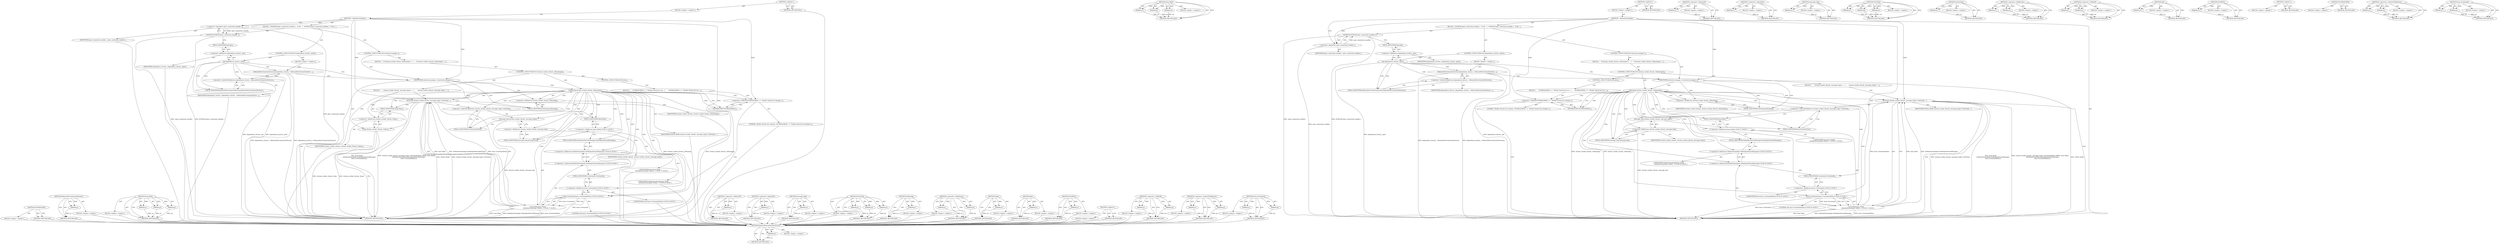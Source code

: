 digraph "base.Unretained" {
vulnerable_94 [label=<(METHOD,ReleasePeerConnectionFactory)>];
vulnerable_95 [label=<(PARAM,p1)>];
vulnerable_96 [label=<(BLOCK,&lt;empty&gt;,&lt;empty&gt;)>];
vulnerable_97 [label=<(METHOD_RETURN,ANY)>];
vulnerable_117 [label=<(METHOD,base.Bind)>];
vulnerable_118 [label=<(PARAM,p1)>];
vulnerable_119 [label=<(PARAM,p2)>];
vulnerable_120 [label=<(PARAM,p3)>];
vulnerable_121 [label=<(BLOCK,&lt;empty&gt;,&lt;empty&gt;)>];
vulnerable_122 [label=<(METHOD_RETURN,ANY)>];
vulnerable_6 [label=<(METHOD,&lt;global&gt;)<SUB>1</SUB>>];
vulnerable_7 [label=<(BLOCK,&lt;empty&gt;,&lt;empty&gt;)<SUB>1</SUB>>];
vulnerable_8 [label=<(METHOD,~MediaStreamImpl)<SUB>1</SUB>>];
vulnerable_9 [label=<(BLOCK,{
  DCHECK(!peer_connection_handler_);
  if (de...,{
  DCHECK(!peer_connection_handler_);
  if (de...)<SUB>1</SUB>>];
vulnerable_10 [label=<(DCHECK,DCHECK(!peer_connection_handler_))<SUB>2</SUB>>];
vulnerable_11 [label=<(&lt;operator&gt;.logicalNot,!peer_connection_handler_)<SUB>2</SUB>>];
vulnerable_12 [label=<(IDENTIFIER,peer_connection_handler_,!peer_connection_handler_)<SUB>2</SUB>>];
vulnerable_13 [label=<(CONTROL_STRUCTURE,IF,if (dependency_factory_.get()))<SUB>3</SUB>>];
vulnerable_14 [label=<(get,dependency_factory_.get())<SUB>3</SUB>>];
vulnerable_15 [label=<(&lt;operator&gt;.fieldAccess,dependency_factory_.get)<SUB>3</SUB>>];
vulnerable_16 [label=<(IDENTIFIER,dependency_factory_,dependency_factory_.get())<SUB>3</SUB>>];
vulnerable_17 [label=<(FIELD_IDENTIFIER,get,get)<SUB>3</SUB>>];
vulnerable_18 [label=<(BLOCK,&lt;empty&gt;,&lt;empty&gt;)<SUB>4</SUB>>];
vulnerable_19 [label=<(ReleasePeerConnectionFactory,dependency_factory_-&gt;ReleasePeerConnectionFacto...)<SUB>4</SUB>>];
vulnerable_20 [label=<(&lt;operator&gt;.indirectFieldAccess,dependency_factory_-&gt;ReleasePeerConnectionFactory)<SUB>4</SUB>>];
vulnerable_21 [label=<(IDENTIFIER,dependency_factory_,dependency_factory_-&gt;ReleasePeerConnectionFacto...)<SUB>4</SUB>>];
vulnerable_22 [label=<(FIELD_IDENTIFIER,ReleasePeerConnectionFactory,ReleasePeerConnectionFactory)<SUB>4</SUB>>];
vulnerable_23 [label=<(CONTROL_STRUCTURE,IF,if (network_manager_))<SUB>5</SUB>>];
vulnerable_24 [label=<(IDENTIFIER,network_manager_,if (network_manager_))<SUB>5</SUB>>];
vulnerable_25 [label=<(BLOCK,{
    if (chrome_worker_thread_.IsRunning()) {
...,{
    if (chrome_worker_thread_.IsRunning()) {
...)<SUB>5</SUB>>];
vulnerable_26 [label=<(CONTROL_STRUCTURE,IF,if (chrome_worker_thread_.IsRunning()))<SUB>6</SUB>>];
vulnerable_27 [label=<(IsRunning,chrome_worker_thread_.IsRunning())<SUB>6</SUB>>];
vulnerable_28 [label=<(&lt;operator&gt;.fieldAccess,chrome_worker_thread_.IsRunning)<SUB>6</SUB>>];
vulnerable_29 [label=<(IDENTIFIER,chrome_worker_thread_,chrome_worker_thread_.IsRunning())<SUB>6</SUB>>];
vulnerable_30 [label=<(FIELD_IDENTIFIER,IsRunning,IsRunning)<SUB>6</SUB>>];
vulnerable_31 [label=<(BLOCK,{
       chrome_worker_thread_.message_loop()-&gt;...,{
       chrome_worker_thread_.message_loop()-&gt;...)<SUB>6</SUB>>];
vulnerable_32 [label=<(PostTask,chrome_worker_thread_.message_loop()-&gt;PostTask(...)<SUB>7</SUB>>];
vulnerable_33 [label=<(&lt;operator&gt;.indirectFieldAccess,chrome_worker_thread_.message_loop()-&gt;PostTask)<SUB>7</SUB>>];
vulnerable_34 [label=<(message_loop,chrome_worker_thread_.message_loop())<SUB>7</SUB>>];
vulnerable_35 [label=<(&lt;operator&gt;.fieldAccess,chrome_worker_thread_.message_loop)<SUB>7</SUB>>];
vulnerable_36 [label=<(IDENTIFIER,chrome_worker_thread_,chrome_worker_thread_.message_loop())<SUB>7</SUB>>];
vulnerable_37 [label=<(FIELD_IDENTIFIER,message_loop,message_loop)<SUB>7</SUB>>];
vulnerable_38 [label=<(FIELD_IDENTIFIER,PostTask,PostTask)<SUB>7</SUB>>];
vulnerable_39 [label=<(IDENTIFIER,FROM_HERE,chrome_worker_thread_.message_loop()-&gt;PostTask(...)<SUB>7</SUB>>];
vulnerable_40 [label="<(base.Bind,base::Bind(
           &amp;MediaStreamImpl::Delete...)<SUB>7</SUB>>"];
vulnerable_41 [label="<(&lt;operator&gt;.fieldAccess,base::Bind)<SUB>7</SUB>>"];
vulnerable_42 [label="<(IDENTIFIER,base,base::Bind(
           &amp;MediaStreamImpl::Delete...)<SUB>7</SUB>>"];
vulnerable_43 [label=<(FIELD_IDENTIFIER,Bind,Bind)<SUB>7</SUB>>];
vulnerable_44 [label="<(&lt;operator&gt;.addressOf,&amp;MediaStreamImpl::DeleteIpcNetworkManager)<SUB>8</SUB>>"];
vulnerable_45 [label="<(&lt;operator&gt;.fieldAccess,MediaStreamImpl::DeleteIpcNetworkManager)<SUB>8</SUB>>"];
vulnerable_46 [label="<(IDENTIFIER,MediaStreamImpl,base::Bind(
           &amp;MediaStreamImpl::Delete...)<SUB>8</SUB>>"];
vulnerable_47 [label=<(FIELD_IDENTIFIER,DeleteIpcNetworkManager,DeleteIpcNetworkManager)<SUB>8</SUB>>];
vulnerable_48 [label="<(base.Unretained,base::Unretained(this))<SUB>9</SUB>>"];
vulnerable_49 [label="<(&lt;operator&gt;.fieldAccess,base::Unretained)<SUB>9</SUB>>"];
vulnerable_50 [label="<(IDENTIFIER,base,base::Unretained(this))<SUB>9</SUB>>"];
vulnerable_51 [label=<(FIELD_IDENTIFIER,Unretained,Unretained)<SUB>9</SUB>>];
vulnerable_52 [label="<(LITERAL,this,base::Unretained(this))<SUB>9</SUB>>"];
vulnerable_53 [label=<(CONTROL_STRUCTURE,ELSE,else)<SUB>10</SUB>>];
vulnerable_54 [label=<(BLOCK,{
       NOTREACHED() &lt;&lt; &quot;Worker thread not run...,{
       NOTREACHED() &lt;&lt; &quot;Worker thread not run...)<SUB>10</SUB>>];
vulnerable_55 [label=<(&lt;operator&gt;.shiftLeft,NOTREACHED() &lt;&lt; &quot;Worker thread not running.&quot;)<SUB>11</SUB>>];
vulnerable_56 [label=<(NOTREACHED,NOTREACHED())<SUB>11</SUB>>];
vulnerable_57 [label=<(LITERAL,&quot;Worker thread not running.&quot;,NOTREACHED() &lt;&lt; &quot;Worker thread not running.&quot;)<SUB>11</SUB>>];
vulnerable_58 [label=<(METHOD_RETURN,ANY)<SUB>1</SUB>>];
vulnerable_60 [label=<(METHOD_RETURN,ANY)<SUB>1</SUB>>];
vulnerable_123 [label=<(METHOD,&lt;operator&gt;.addressOf)>];
vulnerable_124 [label=<(PARAM,p1)>];
vulnerable_125 [label=<(BLOCK,&lt;empty&gt;,&lt;empty&gt;)>];
vulnerable_126 [label=<(METHOD_RETURN,ANY)>];
vulnerable_81 [label=<(METHOD,&lt;operator&gt;.logicalNot)>];
vulnerable_82 [label=<(PARAM,p1)>];
vulnerable_83 [label=<(BLOCK,&lt;empty&gt;,&lt;empty&gt;)>];
vulnerable_84 [label=<(METHOD_RETURN,ANY)>];
vulnerable_113 [label=<(METHOD,message_loop)>];
vulnerable_114 [label=<(PARAM,p1)>];
vulnerable_115 [label=<(BLOCK,&lt;empty&gt;,&lt;empty&gt;)>];
vulnerable_116 [label=<(METHOD_RETURN,ANY)>];
vulnerable_107 [label=<(METHOD,PostTask)>];
vulnerable_108 [label=<(PARAM,p1)>];
vulnerable_109 [label=<(PARAM,p2)>];
vulnerable_110 [label=<(PARAM,p3)>];
vulnerable_111 [label=<(BLOCK,&lt;empty&gt;,&lt;empty&gt;)>];
vulnerable_112 [label=<(METHOD_RETURN,ANY)>];
vulnerable_103 [label=<(METHOD,IsRunning)>];
vulnerable_104 [label=<(PARAM,p1)>];
vulnerable_105 [label=<(BLOCK,&lt;empty&gt;,&lt;empty&gt;)>];
vulnerable_106 [label=<(METHOD_RETURN,ANY)>];
vulnerable_89 [label=<(METHOD,&lt;operator&gt;.fieldAccess)>];
vulnerable_90 [label=<(PARAM,p1)>];
vulnerable_91 [label=<(PARAM,p2)>];
vulnerable_92 [label=<(BLOCK,&lt;empty&gt;,&lt;empty&gt;)>];
vulnerable_93 [label=<(METHOD_RETURN,ANY)>];
vulnerable_132 [label=<(METHOD,&lt;operator&gt;.shiftLeft)>];
vulnerable_133 [label=<(PARAM,p1)>];
vulnerable_134 [label=<(PARAM,p2)>];
vulnerable_135 [label=<(BLOCK,&lt;empty&gt;,&lt;empty&gt;)>];
vulnerable_136 [label=<(METHOD_RETURN,ANY)>];
vulnerable_85 [label=<(METHOD,get)>];
vulnerable_86 [label=<(PARAM,p1)>];
vulnerable_87 [label=<(BLOCK,&lt;empty&gt;,&lt;empty&gt;)>];
vulnerable_88 [label=<(METHOD_RETURN,ANY)>];
vulnerable_77 [label=<(METHOD,DCHECK)>];
vulnerable_78 [label=<(PARAM,p1)>];
vulnerable_79 [label=<(BLOCK,&lt;empty&gt;,&lt;empty&gt;)>];
vulnerable_80 [label=<(METHOD_RETURN,ANY)>];
vulnerable_71 [label=<(METHOD,&lt;global&gt;)<SUB>1</SUB>>];
vulnerable_72 [label=<(BLOCK,&lt;empty&gt;,&lt;empty&gt;)>];
vulnerable_73 [label=<(METHOD_RETURN,ANY)>];
vulnerable_137 [label=<(METHOD,NOTREACHED)>];
vulnerable_138 [label=<(BLOCK,&lt;empty&gt;,&lt;empty&gt;)>];
vulnerable_139 [label=<(METHOD_RETURN,ANY)>];
vulnerable_98 [label=<(METHOD,&lt;operator&gt;.indirectFieldAccess)>];
vulnerable_99 [label=<(PARAM,p1)>];
vulnerable_100 [label=<(PARAM,p2)>];
vulnerable_101 [label=<(BLOCK,&lt;empty&gt;,&lt;empty&gt;)>];
vulnerable_102 [label=<(METHOD_RETURN,ANY)>];
vulnerable_127 [label=<(METHOD,base.Unretained)>];
vulnerable_128 [label=<(PARAM,p1)>];
vulnerable_129 [label=<(PARAM,p2)>];
vulnerable_130 [label=<(BLOCK,&lt;empty&gt;,&lt;empty&gt;)>];
vulnerable_131 [label=<(METHOD_RETURN,ANY)>];
fixed_145 [label=<(METHOD,NOTREACHED)>];
fixed_146 [label=<(BLOCK,&lt;empty&gt;,&lt;empty&gt;)>];
fixed_147 [label=<(METHOD_RETURN,ANY)>];
fixed_98 [label=<(METHOD,ReleasePeerConnectionFactory)>];
fixed_99 [label=<(PARAM,p1)>];
fixed_100 [label=<(BLOCK,&lt;empty&gt;,&lt;empty&gt;)>];
fixed_101 [label=<(METHOD_RETURN,ANY)>];
fixed_121 [label=<(METHOD,base.Bind)>];
fixed_122 [label=<(PARAM,p1)>];
fixed_123 [label=<(PARAM,p2)>];
fixed_124 [label=<(PARAM,p3)>];
fixed_125 [label=<(BLOCK,&lt;empty&gt;,&lt;empty&gt;)>];
fixed_126 [label=<(METHOD_RETURN,ANY)>];
fixed_6 [label=<(METHOD,&lt;global&gt;)<SUB>1</SUB>>];
fixed_7 [label=<(BLOCK,&lt;empty&gt;,&lt;empty&gt;)<SUB>1</SUB>>];
fixed_8 [label=<(METHOD,~MediaStreamImpl)<SUB>1</SUB>>];
fixed_9 [label=<(BLOCK,{
  DCHECK(!peer_connection_handler_);
  if (de...,{
  DCHECK(!peer_connection_handler_);
  if (de...)<SUB>1</SUB>>];
fixed_10 [label=<(DCHECK,DCHECK(!peer_connection_handler_))<SUB>2</SUB>>];
fixed_11 [label=<(&lt;operator&gt;.logicalNot,!peer_connection_handler_)<SUB>2</SUB>>];
fixed_12 [label=<(IDENTIFIER,peer_connection_handler_,!peer_connection_handler_)<SUB>2</SUB>>];
fixed_13 [label=<(CONTROL_STRUCTURE,IF,if (dependency_factory_.get()))<SUB>3</SUB>>];
fixed_14 [label=<(get,dependency_factory_.get())<SUB>3</SUB>>];
fixed_15 [label=<(&lt;operator&gt;.fieldAccess,dependency_factory_.get)<SUB>3</SUB>>];
fixed_16 [label=<(IDENTIFIER,dependency_factory_,dependency_factory_.get())<SUB>3</SUB>>];
fixed_17 [label=<(FIELD_IDENTIFIER,get,get)<SUB>3</SUB>>];
fixed_18 [label=<(BLOCK,&lt;empty&gt;,&lt;empty&gt;)<SUB>4</SUB>>];
fixed_19 [label=<(ReleasePeerConnectionFactory,dependency_factory_-&gt;ReleasePeerConnectionFacto...)<SUB>4</SUB>>];
fixed_20 [label=<(&lt;operator&gt;.indirectFieldAccess,dependency_factory_-&gt;ReleasePeerConnectionFactory)<SUB>4</SUB>>];
fixed_21 [label=<(IDENTIFIER,dependency_factory_,dependency_factory_-&gt;ReleasePeerConnectionFacto...)<SUB>4</SUB>>];
fixed_22 [label=<(FIELD_IDENTIFIER,ReleasePeerConnectionFactory,ReleasePeerConnectionFactory)<SUB>4</SUB>>];
fixed_23 [label=<(CONTROL_STRUCTURE,IF,if (network_manager_))<SUB>5</SUB>>];
fixed_24 [label=<(IDENTIFIER,network_manager_,if (network_manager_))<SUB>5</SUB>>];
fixed_25 [label=<(BLOCK,{
    if (chrome_worker_thread_.IsRunning()) {
...,{
    if (chrome_worker_thread_.IsRunning()) {
...)<SUB>5</SUB>>];
fixed_26 [label=<(CONTROL_STRUCTURE,IF,if (chrome_worker_thread_.IsRunning()))<SUB>6</SUB>>];
fixed_27 [label=<(IsRunning,chrome_worker_thread_.IsRunning())<SUB>6</SUB>>];
fixed_28 [label=<(&lt;operator&gt;.fieldAccess,chrome_worker_thread_.IsRunning)<SUB>6</SUB>>];
fixed_29 [label=<(IDENTIFIER,chrome_worker_thread_,chrome_worker_thread_.IsRunning())<SUB>6</SUB>>];
fixed_30 [label=<(FIELD_IDENTIFIER,IsRunning,IsRunning)<SUB>6</SUB>>];
fixed_31 [label=<(BLOCK,{
       chrome_worker_thread_.message_loop()-&gt;...,{
       chrome_worker_thread_.message_loop()-&gt;...)<SUB>6</SUB>>];
fixed_32 [label=<(PostTask,chrome_worker_thread_.message_loop()-&gt;PostTask(...)<SUB>7</SUB>>];
fixed_33 [label=<(&lt;operator&gt;.indirectFieldAccess,chrome_worker_thread_.message_loop()-&gt;PostTask)<SUB>7</SUB>>];
fixed_34 [label=<(message_loop,chrome_worker_thread_.message_loop())<SUB>7</SUB>>];
fixed_35 [label=<(&lt;operator&gt;.fieldAccess,chrome_worker_thread_.message_loop)<SUB>7</SUB>>];
fixed_36 [label=<(IDENTIFIER,chrome_worker_thread_,chrome_worker_thread_.message_loop())<SUB>7</SUB>>];
fixed_37 [label=<(FIELD_IDENTIFIER,message_loop,message_loop)<SUB>7</SUB>>];
fixed_38 [label=<(FIELD_IDENTIFIER,PostTask,PostTask)<SUB>7</SUB>>];
fixed_39 [label=<(IDENTIFIER,FROM_HERE,chrome_worker_thread_.message_loop()-&gt;PostTask(...)<SUB>7</SUB>>];
fixed_40 [label="<(base.Bind,base::Bind(
           &amp;MediaStreamImpl::Delete...)<SUB>7</SUB>>"];
fixed_41 [label="<(&lt;operator&gt;.fieldAccess,base::Bind)<SUB>7</SUB>>"];
fixed_42 [label="<(IDENTIFIER,base,base::Bind(
           &amp;MediaStreamImpl::Delete...)<SUB>7</SUB>>"];
fixed_43 [label=<(FIELD_IDENTIFIER,Bind,Bind)<SUB>7</SUB>>];
fixed_44 [label="<(&lt;operator&gt;.addressOf,&amp;MediaStreamImpl::DeleteIpcNetworkManager)<SUB>8</SUB>>"];
fixed_45 [label="<(&lt;operator&gt;.fieldAccess,MediaStreamImpl::DeleteIpcNetworkManager)<SUB>8</SUB>>"];
fixed_46 [label="<(IDENTIFIER,MediaStreamImpl,base::Bind(
           &amp;MediaStreamImpl::Delete...)<SUB>8</SUB>>"];
fixed_47 [label=<(FIELD_IDENTIFIER,DeleteIpcNetworkManager,DeleteIpcNetworkManager)<SUB>8</SUB>>];
fixed_48 [label="<(base.Unretained,base::Unretained(this))<SUB>9</SUB>>"];
fixed_49 [label="<(&lt;operator&gt;.fieldAccess,base::Unretained)<SUB>9</SUB>>"];
fixed_50 [label="<(IDENTIFIER,base,base::Unretained(this))<SUB>9</SUB>>"];
fixed_51 [label=<(FIELD_IDENTIFIER,Unretained,Unretained)<SUB>9</SUB>>];
fixed_52 [label="<(LITERAL,this,base::Unretained(this))<SUB>9</SUB>>"];
fixed_53 [label=<(Stop,chrome_worker_thread_.Stop())<SUB>13</SUB>>];
fixed_54 [label=<(&lt;operator&gt;.fieldAccess,chrome_worker_thread_.Stop)<SUB>13</SUB>>];
fixed_55 [label=<(IDENTIFIER,chrome_worker_thread_,chrome_worker_thread_.Stop())<SUB>13</SUB>>];
fixed_56 [label=<(FIELD_IDENTIFIER,Stop,Stop)<SUB>13</SUB>>];
fixed_57 [label=<(CONTROL_STRUCTURE,ELSE,else)<SUB>14</SUB>>];
fixed_58 [label=<(BLOCK,{
       NOTREACHED() &lt;&lt; &quot;Worker thread not run...,{
       NOTREACHED() &lt;&lt; &quot;Worker thread not run...)<SUB>14</SUB>>];
fixed_59 [label=<(&lt;operator&gt;.shiftLeft,NOTREACHED() &lt;&lt; &quot;Worker thread not running.&quot;)<SUB>15</SUB>>];
fixed_60 [label=<(NOTREACHED,NOTREACHED())<SUB>15</SUB>>];
fixed_61 [label=<(LITERAL,&quot;Worker thread not running.&quot;,NOTREACHED() &lt;&lt; &quot;Worker thread not running.&quot;)<SUB>15</SUB>>];
fixed_62 [label=<(METHOD_RETURN,ANY)<SUB>1</SUB>>];
fixed_64 [label=<(METHOD_RETURN,ANY)<SUB>1</SUB>>];
fixed_127 [label=<(METHOD,&lt;operator&gt;.addressOf)>];
fixed_128 [label=<(PARAM,p1)>];
fixed_129 [label=<(BLOCK,&lt;empty&gt;,&lt;empty&gt;)>];
fixed_130 [label=<(METHOD_RETURN,ANY)>];
fixed_85 [label=<(METHOD,&lt;operator&gt;.logicalNot)>];
fixed_86 [label=<(PARAM,p1)>];
fixed_87 [label=<(BLOCK,&lt;empty&gt;,&lt;empty&gt;)>];
fixed_88 [label=<(METHOD_RETURN,ANY)>];
fixed_117 [label=<(METHOD,message_loop)>];
fixed_118 [label=<(PARAM,p1)>];
fixed_119 [label=<(BLOCK,&lt;empty&gt;,&lt;empty&gt;)>];
fixed_120 [label=<(METHOD_RETURN,ANY)>];
fixed_111 [label=<(METHOD,PostTask)>];
fixed_112 [label=<(PARAM,p1)>];
fixed_113 [label=<(PARAM,p2)>];
fixed_114 [label=<(PARAM,p3)>];
fixed_115 [label=<(BLOCK,&lt;empty&gt;,&lt;empty&gt;)>];
fixed_116 [label=<(METHOD_RETURN,ANY)>];
fixed_107 [label=<(METHOD,IsRunning)>];
fixed_108 [label=<(PARAM,p1)>];
fixed_109 [label=<(BLOCK,&lt;empty&gt;,&lt;empty&gt;)>];
fixed_110 [label=<(METHOD_RETURN,ANY)>];
fixed_93 [label=<(METHOD,&lt;operator&gt;.fieldAccess)>];
fixed_94 [label=<(PARAM,p1)>];
fixed_95 [label=<(PARAM,p2)>];
fixed_96 [label=<(BLOCK,&lt;empty&gt;,&lt;empty&gt;)>];
fixed_97 [label=<(METHOD_RETURN,ANY)>];
fixed_136 [label=<(METHOD,Stop)>];
fixed_137 [label=<(PARAM,p1)>];
fixed_138 [label=<(BLOCK,&lt;empty&gt;,&lt;empty&gt;)>];
fixed_139 [label=<(METHOD_RETURN,ANY)>];
fixed_89 [label=<(METHOD,get)>];
fixed_90 [label=<(PARAM,p1)>];
fixed_91 [label=<(BLOCK,&lt;empty&gt;,&lt;empty&gt;)>];
fixed_92 [label=<(METHOD_RETURN,ANY)>];
fixed_81 [label=<(METHOD,DCHECK)>];
fixed_82 [label=<(PARAM,p1)>];
fixed_83 [label=<(BLOCK,&lt;empty&gt;,&lt;empty&gt;)>];
fixed_84 [label=<(METHOD_RETURN,ANY)>];
fixed_75 [label=<(METHOD,&lt;global&gt;)<SUB>1</SUB>>];
fixed_76 [label=<(BLOCK,&lt;empty&gt;,&lt;empty&gt;)>];
fixed_77 [label=<(METHOD_RETURN,ANY)>];
fixed_140 [label=<(METHOD,&lt;operator&gt;.shiftLeft)>];
fixed_141 [label=<(PARAM,p1)>];
fixed_142 [label=<(PARAM,p2)>];
fixed_143 [label=<(BLOCK,&lt;empty&gt;,&lt;empty&gt;)>];
fixed_144 [label=<(METHOD_RETURN,ANY)>];
fixed_102 [label=<(METHOD,&lt;operator&gt;.indirectFieldAccess)>];
fixed_103 [label=<(PARAM,p1)>];
fixed_104 [label=<(PARAM,p2)>];
fixed_105 [label=<(BLOCK,&lt;empty&gt;,&lt;empty&gt;)>];
fixed_106 [label=<(METHOD_RETURN,ANY)>];
fixed_131 [label=<(METHOD,base.Unretained)>];
fixed_132 [label=<(PARAM,p1)>];
fixed_133 [label=<(PARAM,p2)>];
fixed_134 [label=<(BLOCK,&lt;empty&gt;,&lt;empty&gt;)>];
fixed_135 [label=<(METHOD_RETURN,ANY)>];
vulnerable_94 -> vulnerable_95  [key=0, label="AST: "];
vulnerable_94 -> vulnerable_95  [key=1, label="DDG: "];
vulnerable_94 -> vulnerable_96  [key=0, label="AST: "];
vulnerable_94 -> vulnerable_97  [key=0, label="AST: "];
vulnerable_94 -> vulnerable_97  [key=1, label="CFG: "];
vulnerable_95 -> vulnerable_97  [key=0, label="DDG: p1"];
vulnerable_117 -> vulnerable_118  [key=0, label="AST: "];
vulnerable_117 -> vulnerable_118  [key=1, label="DDG: "];
vulnerable_117 -> vulnerable_121  [key=0, label="AST: "];
vulnerable_117 -> vulnerable_119  [key=0, label="AST: "];
vulnerable_117 -> vulnerable_119  [key=1, label="DDG: "];
vulnerable_117 -> vulnerable_122  [key=0, label="AST: "];
vulnerable_117 -> vulnerable_122  [key=1, label="CFG: "];
vulnerable_117 -> vulnerable_120  [key=0, label="AST: "];
vulnerable_117 -> vulnerable_120  [key=1, label="DDG: "];
vulnerable_118 -> vulnerable_122  [key=0, label="DDG: p1"];
vulnerable_119 -> vulnerable_122  [key=0, label="DDG: p2"];
vulnerable_120 -> vulnerable_122  [key=0, label="DDG: p3"];
vulnerable_6 -> vulnerable_7  [key=0, label="AST: "];
vulnerable_6 -> vulnerable_60  [key=0, label="AST: "];
vulnerable_6 -> vulnerable_60  [key=1, label="CFG: "];
vulnerable_7 -> vulnerable_8  [key=0, label="AST: "];
vulnerable_8 -> vulnerable_9  [key=0, label="AST: "];
vulnerable_8 -> vulnerable_58  [key=0, label="AST: "];
vulnerable_8 -> vulnerable_11  [key=0, label="CFG: "];
vulnerable_8 -> vulnerable_11  [key=1, label="DDG: "];
vulnerable_8 -> vulnerable_24  [key=0, label="DDG: "];
vulnerable_8 -> vulnerable_32  [key=0, label="DDG: "];
vulnerable_8 -> vulnerable_55  [key=0, label="DDG: "];
vulnerable_8 -> vulnerable_48  [key=0, label="DDG: "];
vulnerable_9 -> vulnerable_10  [key=0, label="AST: "];
vulnerable_9 -> vulnerable_13  [key=0, label="AST: "];
vulnerable_9 -> vulnerable_23  [key=0, label="AST: "];
vulnerable_10 -> vulnerable_11  [key=0, label="AST: "];
vulnerable_10 -> vulnerable_17  [key=0, label="CFG: "];
vulnerable_10 -> vulnerable_58  [key=0, label="DDG: !peer_connection_handler_"];
vulnerable_10 -> vulnerable_58  [key=1, label="DDG: DCHECK(!peer_connection_handler_)"];
vulnerable_11 -> vulnerable_12  [key=0, label="AST: "];
vulnerable_11 -> vulnerable_10  [key=0, label="CFG: "];
vulnerable_11 -> vulnerable_10  [key=1, label="DDG: peer_connection_handler_"];
vulnerable_11 -> vulnerable_58  [key=0, label="DDG: peer_connection_handler_"];
vulnerable_13 -> vulnerable_14  [key=0, label="AST: "];
vulnerable_13 -> vulnerable_18  [key=0, label="AST: "];
vulnerable_14 -> vulnerable_15  [key=0, label="AST: "];
vulnerable_14 -> vulnerable_24  [key=0, label="CFG: "];
vulnerable_14 -> vulnerable_22  [key=0, label="CFG: "];
vulnerable_14 -> vulnerable_22  [key=1, label="CDG: "];
vulnerable_14 -> vulnerable_58  [key=0, label="DDG: dependency_factory_.get"];
vulnerable_14 -> vulnerable_58  [key=1, label="DDG: dependency_factory_.get()"];
vulnerable_14 -> vulnerable_19  [key=0, label="CDG: "];
vulnerable_14 -> vulnerable_20  [key=0, label="CDG: "];
vulnerable_15 -> vulnerable_16  [key=0, label="AST: "];
vulnerable_15 -> vulnerable_17  [key=0, label="AST: "];
vulnerable_15 -> vulnerable_14  [key=0, label="CFG: "];
vulnerable_17 -> vulnerable_15  [key=0, label="CFG: "];
vulnerable_18 -> vulnerable_19  [key=0, label="AST: "];
vulnerable_19 -> vulnerable_20  [key=0, label="AST: "];
vulnerable_19 -> vulnerable_24  [key=0, label="CFG: "];
vulnerable_19 -> vulnerable_58  [key=0, label="DDG: dependency_factory_-&gt;ReleasePeerConnectionFactory"];
vulnerable_19 -> vulnerable_58  [key=1, label="DDG: dependency_factory_-&gt;ReleasePeerConnectionFactory()"];
vulnerable_20 -> vulnerable_21  [key=0, label="AST: "];
vulnerable_20 -> vulnerable_22  [key=0, label="AST: "];
vulnerable_20 -> vulnerable_19  [key=0, label="CFG: "];
vulnerable_22 -> vulnerable_20  [key=0, label="CFG: "];
vulnerable_23 -> vulnerable_24  [key=0, label="AST: "];
vulnerable_23 -> vulnerable_25  [key=0, label="AST: "];
vulnerable_24 -> vulnerable_58  [key=0, label="CFG: "];
vulnerable_24 -> vulnerable_30  [key=0, label="CFG: "];
vulnerable_24 -> vulnerable_30  [key=1, label="CDG: "];
vulnerable_24 -> vulnerable_28  [key=0, label="CDG: "];
vulnerable_24 -> vulnerable_27  [key=0, label="CDG: "];
vulnerable_25 -> vulnerable_26  [key=0, label="AST: "];
vulnerable_26 -> vulnerable_27  [key=0, label="AST: "];
vulnerable_26 -> vulnerable_31  [key=0, label="AST: "];
vulnerable_26 -> vulnerable_53  [key=0, label="AST: "];
vulnerable_27 -> vulnerable_28  [key=0, label="AST: "];
vulnerable_27 -> vulnerable_56  [key=0, label="CFG: "];
vulnerable_27 -> vulnerable_56  [key=1, label="CDG: "];
vulnerable_27 -> vulnerable_37  [key=0, label="CFG: "];
vulnerable_27 -> vulnerable_37  [key=1, label="CDG: "];
vulnerable_27 -> vulnerable_58  [key=0, label="DDG: chrome_worker_thread_.IsRunning"];
vulnerable_27 -> vulnerable_58  [key=1, label="DDG: chrome_worker_thread_.IsRunning()"];
vulnerable_27 -> vulnerable_47  [key=0, label="CDG: "];
vulnerable_27 -> vulnerable_34  [key=0, label="CDG: "];
vulnerable_27 -> vulnerable_48  [key=0, label="CDG: "];
vulnerable_27 -> vulnerable_32  [key=0, label="CDG: "];
vulnerable_27 -> vulnerable_49  [key=0, label="CDG: "];
vulnerable_27 -> vulnerable_33  [key=0, label="CDG: "];
vulnerable_27 -> vulnerable_51  [key=0, label="CDG: "];
vulnerable_27 -> vulnerable_38  [key=0, label="CDG: "];
vulnerable_27 -> vulnerable_41  [key=0, label="CDG: "];
vulnerable_27 -> vulnerable_45  [key=0, label="CDG: "];
vulnerable_27 -> vulnerable_40  [key=0, label="CDG: "];
vulnerable_27 -> vulnerable_44  [key=0, label="CDG: "];
vulnerable_27 -> vulnerable_35  [key=0, label="CDG: "];
vulnerable_27 -> vulnerable_55  [key=0, label="CDG: "];
vulnerable_27 -> vulnerable_43  [key=0, label="CDG: "];
vulnerable_28 -> vulnerable_29  [key=0, label="AST: "];
vulnerable_28 -> vulnerable_30  [key=0, label="AST: "];
vulnerable_28 -> vulnerable_27  [key=0, label="CFG: "];
vulnerable_30 -> vulnerable_28  [key=0, label="CFG: "];
vulnerable_31 -> vulnerable_32  [key=0, label="AST: "];
vulnerable_32 -> vulnerable_33  [key=0, label="AST: "];
vulnerable_32 -> vulnerable_39  [key=0, label="AST: "];
vulnerable_32 -> vulnerable_40  [key=0, label="AST: "];
vulnerable_32 -> vulnerable_58  [key=0, label="CFG: "];
vulnerable_32 -> vulnerable_58  [key=1, label="DDG: chrome_worker_thread_.message_loop()-&gt;PostTask"];
vulnerable_32 -> vulnerable_58  [key=2, label="DDG: base::Bind(
           &amp;MediaStreamImpl::DeleteIpcNetworkManager,
           base::Unretained(this))"];
vulnerable_32 -> vulnerable_58  [key=3, label="DDG: chrome_worker_thread_.message_loop()-&gt;PostTask(FROM_HERE, base::Bind(
           &amp;MediaStreamImpl::DeleteIpcNetworkManager,
           base::Unretained(this)))"];
vulnerable_32 -> vulnerable_58  [key=4, label="DDG: FROM_HERE"];
vulnerable_33 -> vulnerable_34  [key=0, label="AST: "];
vulnerable_33 -> vulnerable_38  [key=0, label="AST: "];
vulnerable_33 -> vulnerable_43  [key=0, label="CFG: "];
vulnerable_34 -> vulnerable_35  [key=0, label="AST: "];
vulnerable_34 -> vulnerable_38  [key=0, label="CFG: "];
vulnerable_34 -> vulnerable_58  [key=0, label="DDG: chrome_worker_thread_.message_loop"];
vulnerable_35 -> vulnerable_36  [key=0, label="AST: "];
vulnerable_35 -> vulnerable_37  [key=0, label="AST: "];
vulnerable_35 -> vulnerable_34  [key=0, label="CFG: "];
vulnerable_37 -> vulnerable_35  [key=0, label="CFG: "];
vulnerable_38 -> vulnerable_33  [key=0, label="CFG: "];
vulnerable_40 -> vulnerable_41  [key=0, label="AST: "];
vulnerable_40 -> vulnerable_44  [key=0, label="AST: "];
vulnerable_40 -> vulnerable_48  [key=0, label="AST: "];
vulnerable_40 -> vulnerable_32  [key=0, label="CFG: "];
vulnerable_40 -> vulnerable_32  [key=1, label="DDG: base::Bind"];
vulnerable_40 -> vulnerable_32  [key=2, label="DDG: &amp;MediaStreamImpl::DeleteIpcNetworkManager"];
vulnerable_40 -> vulnerable_32  [key=3, label="DDG: base::Unretained(this)"];
vulnerable_40 -> vulnerable_58  [key=0, label="DDG: base::Bind"];
vulnerable_40 -> vulnerable_58  [key=1, label="DDG: &amp;MediaStreamImpl::DeleteIpcNetworkManager"];
vulnerable_40 -> vulnerable_58  [key=2, label="DDG: base::Unretained(this)"];
vulnerable_41 -> vulnerable_42  [key=0, label="AST: "];
vulnerable_41 -> vulnerable_43  [key=0, label="AST: "];
vulnerable_41 -> vulnerable_47  [key=0, label="CFG: "];
vulnerable_43 -> vulnerable_41  [key=0, label="CFG: "];
vulnerable_44 -> vulnerable_45  [key=0, label="AST: "];
vulnerable_44 -> vulnerable_51  [key=0, label="CFG: "];
vulnerable_45 -> vulnerable_46  [key=0, label="AST: "];
vulnerable_45 -> vulnerable_47  [key=0, label="AST: "];
vulnerable_45 -> vulnerable_44  [key=0, label="CFG: "];
vulnerable_47 -> vulnerable_45  [key=0, label="CFG: "];
vulnerable_48 -> vulnerable_49  [key=0, label="AST: "];
vulnerable_48 -> vulnerable_52  [key=0, label="AST: "];
vulnerable_48 -> vulnerable_40  [key=0, label="CFG: "];
vulnerable_48 -> vulnerable_40  [key=1, label="DDG: base::Unretained"];
vulnerable_48 -> vulnerable_40  [key=2, label="DDG: this"];
vulnerable_48 -> vulnerable_58  [key=0, label="DDG: base::Unretained"];
vulnerable_49 -> vulnerable_50  [key=0, label="AST: "];
vulnerable_49 -> vulnerable_51  [key=0, label="AST: "];
vulnerable_49 -> vulnerable_48  [key=0, label="CFG: "];
vulnerable_51 -> vulnerable_49  [key=0, label="CFG: "];
vulnerable_53 -> vulnerable_54  [key=0, label="AST: "];
vulnerable_54 -> vulnerable_55  [key=0, label="AST: "];
vulnerable_55 -> vulnerable_56  [key=0, label="AST: "];
vulnerable_55 -> vulnerable_57  [key=0, label="AST: "];
vulnerable_55 -> vulnerable_58  [key=0, label="CFG: "];
vulnerable_56 -> vulnerable_55  [key=0, label="CFG: "];
vulnerable_123 -> vulnerable_124  [key=0, label="AST: "];
vulnerable_123 -> vulnerable_124  [key=1, label="DDG: "];
vulnerable_123 -> vulnerable_125  [key=0, label="AST: "];
vulnerable_123 -> vulnerable_126  [key=0, label="AST: "];
vulnerable_123 -> vulnerable_126  [key=1, label="CFG: "];
vulnerable_124 -> vulnerable_126  [key=0, label="DDG: p1"];
vulnerable_81 -> vulnerable_82  [key=0, label="AST: "];
vulnerable_81 -> vulnerable_82  [key=1, label="DDG: "];
vulnerable_81 -> vulnerable_83  [key=0, label="AST: "];
vulnerable_81 -> vulnerable_84  [key=0, label="AST: "];
vulnerable_81 -> vulnerable_84  [key=1, label="CFG: "];
vulnerable_82 -> vulnerable_84  [key=0, label="DDG: p1"];
vulnerable_113 -> vulnerable_114  [key=0, label="AST: "];
vulnerable_113 -> vulnerable_114  [key=1, label="DDG: "];
vulnerable_113 -> vulnerable_115  [key=0, label="AST: "];
vulnerable_113 -> vulnerable_116  [key=0, label="AST: "];
vulnerable_113 -> vulnerable_116  [key=1, label="CFG: "];
vulnerable_114 -> vulnerable_116  [key=0, label="DDG: p1"];
vulnerable_107 -> vulnerable_108  [key=0, label="AST: "];
vulnerable_107 -> vulnerable_108  [key=1, label="DDG: "];
vulnerable_107 -> vulnerable_111  [key=0, label="AST: "];
vulnerable_107 -> vulnerable_109  [key=0, label="AST: "];
vulnerable_107 -> vulnerable_109  [key=1, label="DDG: "];
vulnerable_107 -> vulnerable_112  [key=0, label="AST: "];
vulnerable_107 -> vulnerable_112  [key=1, label="CFG: "];
vulnerable_107 -> vulnerable_110  [key=0, label="AST: "];
vulnerable_107 -> vulnerable_110  [key=1, label="DDG: "];
vulnerable_108 -> vulnerable_112  [key=0, label="DDG: p1"];
vulnerable_109 -> vulnerable_112  [key=0, label="DDG: p2"];
vulnerable_110 -> vulnerable_112  [key=0, label="DDG: p3"];
vulnerable_103 -> vulnerable_104  [key=0, label="AST: "];
vulnerable_103 -> vulnerable_104  [key=1, label="DDG: "];
vulnerable_103 -> vulnerable_105  [key=0, label="AST: "];
vulnerable_103 -> vulnerable_106  [key=0, label="AST: "];
vulnerable_103 -> vulnerable_106  [key=1, label="CFG: "];
vulnerable_104 -> vulnerable_106  [key=0, label="DDG: p1"];
vulnerable_89 -> vulnerable_90  [key=0, label="AST: "];
vulnerable_89 -> vulnerable_90  [key=1, label="DDG: "];
vulnerable_89 -> vulnerable_92  [key=0, label="AST: "];
vulnerable_89 -> vulnerable_91  [key=0, label="AST: "];
vulnerable_89 -> vulnerable_91  [key=1, label="DDG: "];
vulnerable_89 -> vulnerable_93  [key=0, label="AST: "];
vulnerable_89 -> vulnerable_93  [key=1, label="CFG: "];
vulnerable_90 -> vulnerable_93  [key=0, label="DDG: p1"];
vulnerable_91 -> vulnerable_93  [key=0, label="DDG: p2"];
vulnerable_132 -> vulnerable_133  [key=0, label="AST: "];
vulnerable_132 -> vulnerable_133  [key=1, label="DDG: "];
vulnerable_132 -> vulnerable_135  [key=0, label="AST: "];
vulnerable_132 -> vulnerable_134  [key=0, label="AST: "];
vulnerable_132 -> vulnerable_134  [key=1, label="DDG: "];
vulnerable_132 -> vulnerable_136  [key=0, label="AST: "];
vulnerable_132 -> vulnerable_136  [key=1, label="CFG: "];
vulnerable_133 -> vulnerable_136  [key=0, label="DDG: p1"];
vulnerable_134 -> vulnerable_136  [key=0, label="DDG: p2"];
vulnerable_85 -> vulnerable_86  [key=0, label="AST: "];
vulnerable_85 -> vulnerable_86  [key=1, label="DDG: "];
vulnerable_85 -> vulnerable_87  [key=0, label="AST: "];
vulnerable_85 -> vulnerable_88  [key=0, label="AST: "];
vulnerable_85 -> vulnerable_88  [key=1, label="CFG: "];
vulnerable_86 -> vulnerable_88  [key=0, label="DDG: p1"];
vulnerable_77 -> vulnerable_78  [key=0, label="AST: "];
vulnerable_77 -> vulnerable_78  [key=1, label="DDG: "];
vulnerable_77 -> vulnerable_79  [key=0, label="AST: "];
vulnerable_77 -> vulnerable_80  [key=0, label="AST: "];
vulnerable_77 -> vulnerable_80  [key=1, label="CFG: "];
vulnerable_78 -> vulnerable_80  [key=0, label="DDG: p1"];
vulnerable_71 -> vulnerable_72  [key=0, label="AST: "];
vulnerable_71 -> vulnerable_73  [key=0, label="AST: "];
vulnerable_71 -> vulnerable_73  [key=1, label="CFG: "];
vulnerable_137 -> vulnerable_138  [key=0, label="AST: "];
vulnerable_137 -> vulnerable_139  [key=0, label="AST: "];
vulnerable_137 -> vulnerable_139  [key=1, label="CFG: "];
vulnerable_98 -> vulnerable_99  [key=0, label="AST: "];
vulnerable_98 -> vulnerable_99  [key=1, label="DDG: "];
vulnerable_98 -> vulnerable_101  [key=0, label="AST: "];
vulnerable_98 -> vulnerable_100  [key=0, label="AST: "];
vulnerable_98 -> vulnerable_100  [key=1, label="DDG: "];
vulnerable_98 -> vulnerable_102  [key=0, label="AST: "];
vulnerable_98 -> vulnerable_102  [key=1, label="CFG: "];
vulnerable_99 -> vulnerable_102  [key=0, label="DDG: p1"];
vulnerable_100 -> vulnerable_102  [key=0, label="DDG: p2"];
vulnerable_127 -> vulnerable_128  [key=0, label="AST: "];
vulnerable_127 -> vulnerable_128  [key=1, label="DDG: "];
vulnerable_127 -> vulnerable_130  [key=0, label="AST: "];
vulnerable_127 -> vulnerable_129  [key=0, label="AST: "];
vulnerable_127 -> vulnerable_129  [key=1, label="DDG: "];
vulnerable_127 -> vulnerable_131  [key=0, label="AST: "];
vulnerable_127 -> vulnerable_131  [key=1, label="CFG: "];
vulnerable_128 -> vulnerable_131  [key=0, label="DDG: p1"];
vulnerable_129 -> vulnerable_131  [key=0, label="DDG: p2"];
fixed_145 -> fixed_146  [key=0, label="AST: "];
fixed_145 -> fixed_147  [key=0, label="AST: "];
fixed_145 -> fixed_147  [key=1, label="CFG: "];
fixed_146 -> vulnerable_94  [key=0];
fixed_147 -> vulnerable_94  [key=0];
fixed_98 -> fixed_99  [key=0, label="AST: "];
fixed_98 -> fixed_99  [key=1, label="DDG: "];
fixed_98 -> fixed_100  [key=0, label="AST: "];
fixed_98 -> fixed_101  [key=0, label="AST: "];
fixed_98 -> fixed_101  [key=1, label="CFG: "];
fixed_99 -> fixed_101  [key=0, label="DDG: p1"];
fixed_100 -> vulnerable_94  [key=0];
fixed_101 -> vulnerable_94  [key=0];
fixed_121 -> fixed_122  [key=0, label="AST: "];
fixed_121 -> fixed_122  [key=1, label="DDG: "];
fixed_121 -> fixed_125  [key=0, label="AST: "];
fixed_121 -> fixed_123  [key=0, label="AST: "];
fixed_121 -> fixed_123  [key=1, label="DDG: "];
fixed_121 -> fixed_126  [key=0, label="AST: "];
fixed_121 -> fixed_126  [key=1, label="CFG: "];
fixed_121 -> fixed_124  [key=0, label="AST: "];
fixed_121 -> fixed_124  [key=1, label="DDG: "];
fixed_122 -> fixed_126  [key=0, label="DDG: p1"];
fixed_123 -> fixed_126  [key=0, label="DDG: p2"];
fixed_124 -> fixed_126  [key=0, label="DDG: p3"];
fixed_125 -> vulnerable_94  [key=0];
fixed_126 -> vulnerable_94  [key=0];
fixed_6 -> fixed_7  [key=0, label="AST: "];
fixed_6 -> fixed_64  [key=0, label="AST: "];
fixed_6 -> fixed_64  [key=1, label="CFG: "];
fixed_7 -> fixed_8  [key=0, label="AST: "];
fixed_8 -> fixed_9  [key=0, label="AST: "];
fixed_8 -> fixed_62  [key=0, label="AST: "];
fixed_8 -> fixed_11  [key=0, label="CFG: "];
fixed_8 -> fixed_11  [key=1, label="DDG: "];
fixed_8 -> fixed_24  [key=0, label="DDG: "];
fixed_8 -> fixed_32  [key=0, label="DDG: "];
fixed_8 -> fixed_59  [key=0, label="DDG: "];
fixed_8 -> fixed_48  [key=0, label="DDG: "];
fixed_9 -> fixed_10  [key=0, label="AST: "];
fixed_9 -> fixed_13  [key=0, label="AST: "];
fixed_9 -> fixed_23  [key=0, label="AST: "];
fixed_10 -> fixed_11  [key=0, label="AST: "];
fixed_10 -> fixed_17  [key=0, label="CFG: "];
fixed_10 -> fixed_62  [key=0, label="DDG: !peer_connection_handler_"];
fixed_10 -> fixed_62  [key=1, label="DDG: DCHECK(!peer_connection_handler_)"];
fixed_11 -> fixed_12  [key=0, label="AST: "];
fixed_11 -> fixed_10  [key=0, label="CFG: "];
fixed_11 -> fixed_10  [key=1, label="DDG: peer_connection_handler_"];
fixed_11 -> fixed_62  [key=0, label="DDG: peer_connection_handler_"];
fixed_12 -> vulnerable_94  [key=0];
fixed_13 -> fixed_14  [key=0, label="AST: "];
fixed_13 -> fixed_18  [key=0, label="AST: "];
fixed_14 -> fixed_15  [key=0, label="AST: "];
fixed_14 -> fixed_24  [key=0, label="CFG: "];
fixed_14 -> fixed_22  [key=0, label="CFG: "];
fixed_14 -> fixed_22  [key=1, label="CDG: "];
fixed_14 -> fixed_62  [key=0, label="DDG: dependency_factory_.get"];
fixed_14 -> fixed_62  [key=1, label="DDG: dependency_factory_.get()"];
fixed_14 -> fixed_19  [key=0, label="CDG: "];
fixed_14 -> fixed_20  [key=0, label="CDG: "];
fixed_15 -> fixed_16  [key=0, label="AST: "];
fixed_15 -> fixed_17  [key=0, label="AST: "];
fixed_15 -> fixed_14  [key=0, label="CFG: "];
fixed_16 -> vulnerable_94  [key=0];
fixed_17 -> fixed_15  [key=0, label="CFG: "];
fixed_18 -> fixed_19  [key=0, label="AST: "];
fixed_19 -> fixed_20  [key=0, label="AST: "];
fixed_19 -> fixed_24  [key=0, label="CFG: "];
fixed_19 -> fixed_62  [key=0, label="DDG: dependency_factory_-&gt;ReleasePeerConnectionFactory"];
fixed_19 -> fixed_62  [key=1, label="DDG: dependency_factory_-&gt;ReleasePeerConnectionFactory()"];
fixed_20 -> fixed_21  [key=0, label="AST: "];
fixed_20 -> fixed_22  [key=0, label="AST: "];
fixed_20 -> fixed_19  [key=0, label="CFG: "];
fixed_21 -> vulnerable_94  [key=0];
fixed_22 -> fixed_20  [key=0, label="CFG: "];
fixed_23 -> fixed_24  [key=0, label="AST: "];
fixed_23 -> fixed_25  [key=0, label="AST: "];
fixed_24 -> fixed_62  [key=0, label="CFG: "];
fixed_24 -> fixed_30  [key=0, label="CFG: "];
fixed_24 -> fixed_30  [key=1, label="CDG: "];
fixed_24 -> fixed_28  [key=0, label="CDG: "];
fixed_24 -> fixed_27  [key=0, label="CDG: "];
fixed_25 -> fixed_26  [key=0, label="AST: "];
fixed_26 -> fixed_27  [key=0, label="AST: "];
fixed_26 -> fixed_31  [key=0, label="AST: "];
fixed_26 -> fixed_57  [key=0, label="AST: "];
fixed_27 -> fixed_28  [key=0, label="AST: "];
fixed_27 -> fixed_60  [key=0, label="CFG: "];
fixed_27 -> fixed_60  [key=1, label="CDG: "];
fixed_27 -> fixed_37  [key=0, label="CFG: "];
fixed_27 -> fixed_37  [key=1, label="CDG: "];
fixed_27 -> fixed_62  [key=0, label="DDG: chrome_worker_thread_.IsRunning"];
fixed_27 -> fixed_62  [key=1, label="DDG: chrome_worker_thread_.IsRunning()"];
fixed_27 -> fixed_47  [key=0, label="CDG: "];
fixed_27 -> fixed_34  [key=0, label="CDG: "];
fixed_27 -> fixed_48  [key=0, label="CDG: "];
fixed_27 -> fixed_32  [key=0, label="CDG: "];
fixed_27 -> fixed_49  [key=0, label="CDG: "];
fixed_27 -> fixed_33  [key=0, label="CDG: "];
fixed_27 -> fixed_51  [key=0, label="CDG: "];
fixed_27 -> fixed_53  [key=0, label="CDG: "];
fixed_27 -> fixed_38  [key=0, label="CDG: "];
fixed_27 -> fixed_56  [key=0, label="CDG: "];
fixed_27 -> fixed_41  [key=0, label="CDG: "];
fixed_27 -> fixed_45  [key=0, label="CDG: "];
fixed_27 -> fixed_40  [key=0, label="CDG: "];
fixed_27 -> fixed_59  [key=0, label="CDG: "];
fixed_27 -> fixed_44  [key=0, label="CDG: "];
fixed_27 -> fixed_35  [key=0, label="CDG: "];
fixed_27 -> fixed_54  [key=0, label="CDG: "];
fixed_27 -> fixed_43  [key=0, label="CDG: "];
fixed_28 -> fixed_29  [key=0, label="AST: "];
fixed_28 -> fixed_30  [key=0, label="AST: "];
fixed_28 -> fixed_27  [key=0, label="CFG: "];
fixed_29 -> vulnerable_94  [key=0];
fixed_30 -> fixed_28  [key=0, label="CFG: "];
fixed_31 -> fixed_32  [key=0, label="AST: "];
fixed_31 -> fixed_53  [key=0, label="AST: "];
fixed_32 -> fixed_33  [key=0, label="AST: "];
fixed_32 -> fixed_39  [key=0, label="AST: "];
fixed_32 -> fixed_40  [key=0, label="AST: "];
fixed_32 -> fixed_56  [key=0, label="CFG: "];
fixed_32 -> fixed_62  [key=0, label="DDG: chrome_worker_thread_.message_loop()-&gt;PostTask"];
fixed_32 -> fixed_62  [key=1, label="DDG: base::Bind(
           &amp;MediaStreamImpl::DeleteIpcNetworkManager,
           base::Unretained(this))"];
fixed_32 -> fixed_62  [key=2, label="DDG: chrome_worker_thread_.message_loop()-&gt;PostTask(FROM_HERE, base::Bind(
           &amp;MediaStreamImpl::DeleteIpcNetworkManager,
           base::Unretained(this)))"];
fixed_32 -> fixed_62  [key=3, label="DDG: FROM_HERE"];
fixed_33 -> fixed_34  [key=0, label="AST: "];
fixed_33 -> fixed_38  [key=0, label="AST: "];
fixed_33 -> fixed_43  [key=0, label="CFG: "];
fixed_34 -> fixed_35  [key=0, label="AST: "];
fixed_34 -> fixed_38  [key=0, label="CFG: "];
fixed_34 -> fixed_62  [key=0, label="DDG: chrome_worker_thread_.message_loop"];
fixed_35 -> fixed_36  [key=0, label="AST: "];
fixed_35 -> fixed_37  [key=0, label="AST: "];
fixed_35 -> fixed_34  [key=0, label="CFG: "];
fixed_36 -> vulnerable_94  [key=0];
fixed_37 -> fixed_35  [key=0, label="CFG: "];
fixed_38 -> fixed_33  [key=0, label="CFG: "];
fixed_39 -> vulnerable_94  [key=0];
fixed_40 -> fixed_41  [key=0, label="AST: "];
fixed_40 -> fixed_44  [key=0, label="AST: "];
fixed_40 -> fixed_48  [key=0, label="AST: "];
fixed_40 -> fixed_32  [key=0, label="CFG: "];
fixed_40 -> fixed_32  [key=1, label="DDG: base::Bind"];
fixed_40 -> fixed_32  [key=2, label="DDG: &amp;MediaStreamImpl::DeleteIpcNetworkManager"];
fixed_40 -> fixed_32  [key=3, label="DDG: base::Unretained(this)"];
fixed_40 -> fixed_62  [key=0, label="DDG: base::Bind"];
fixed_40 -> fixed_62  [key=1, label="DDG: &amp;MediaStreamImpl::DeleteIpcNetworkManager"];
fixed_40 -> fixed_62  [key=2, label="DDG: base::Unretained(this)"];
fixed_41 -> fixed_42  [key=0, label="AST: "];
fixed_41 -> fixed_43  [key=0, label="AST: "];
fixed_41 -> fixed_47  [key=0, label="CFG: "];
fixed_42 -> vulnerable_94  [key=0];
fixed_43 -> fixed_41  [key=0, label="CFG: "];
fixed_44 -> fixed_45  [key=0, label="AST: "];
fixed_44 -> fixed_51  [key=0, label="CFG: "];
fixed_45 -> fixed_46  [key=0, label="AST: "];
fixed_45 -> fixed_47  [key=0, label="AST: "];
fixed_45 -> fixed_44  [key=0, label="CFG: "];
fixed_46 -> vulnerable_94  [key=0];
fixed_47 -> fixed_45  [key=0, label="CFG: "];
fixed_48 -> fixed_49  [key=0, label="AST: "];
fixed_48 -> fixed_52  [key=0, label="AST: "];
fixed_48 -> fixed_40  [key=0, label="CFG: "];
fixed_48 -> fixed_40  [key=1, label="DDG: base::Unretained"];
fixed_48 -> fixed_40  [key=2, label="DDG: this"];
fixed_48 -> fixed_62  [key=0, label="DDG: base::Unretained"];
fixed_49 -> fixed_50  [key=0, label="AST: "];
fixed_49 -> fixed_51  [key=0, label="AST: "];
fixed_49 -> fixed_48  [key=0, label="CFG: "];
fixed_50 -> vulnerable_94  [key=0];
fixed_51 -> fixed_49  [key=0, label="CFG: "];
fixed_52 -> vulnerable_94  [key=0];
fixed_53 -> fixed_54  [key=0, label="AST: "];
fixed_53 -> fixed_62  [key=0, label="CFG: "];
fixed_53 -> fixed_62  [key=1, label="DDG: chrome_worker_thread_.Stop"];
fixed_53 -> fixed_62  [key=2, label="DDG: chrome_worker_thread_.Stop()"];
fixed_54 -> fixed_55  [key=0, label="AST: "];
fixed_54 -> fixed_56  [key=0, label="AST: "];
fixed_54 -> fixed_53  [key=0, label="CFG: "];
fixed_55 -> vulnerable_94  [key=0];
fixed_56 -> fixed_54  [key=0, label="CFG: "];
fixed_57 -> fixed_58  [key=0, label="AST: "];
fixed_58 -> fixed_59  [key=0, label="AST: "];
fixed_59 -> fixed_60  [key=0, label="AST: "];
fixed_59 -> fixed_61  [key=0, label="AST: "];
fixed_59 -> fixed_62  [key=0, label="CFG: "];
fixed_60 -> fixed_59  [key=0, label="CFG: "];
fixed_61 -> vulnerable_94  [key=0];
fixed_62 -> vulnerable_94  [key=0];
fixed_64 -> vulnerable_94  [key=0];
fixed_127 -> fixed_128  [key=0, label="AST: "];
fixed_127 -> fixed_128  [key=1, label="DDG: "];
fixed_127 -> fixed_129  [key=0, label="AST: "];
fixed_127 -> fixed_130  [key=0, label="AST: "];
fixed_127 -> fixed_130  [key=1, label="CFG: "];
fixed_128 -> fixed_130  [key=0, label="DDG: p1"];
fixed_129 -> vulnerable_94  [key=0];
fixed_130 -> vulnerable_94  [key=0];
fixed_85 -> fixed_86  [key=0, label="AST: "];
fixed_85 -> fixed_86  [key=1, label="DDG: "];
fixed_85 -> fixed_87  [key=0, label="AST: "];
fixed_85 -> fixed_88  [key=0, label="AST: "];
fixed_85 -> fixed_88  [key=1, label="CFG: "];
fixed_86 -> fixed_88  [key=0, label="DDG: p1"];
fixed_87 -> vulnerable_94  [key=0];
fixed_88 -> vulnerable_94  [key=0];
fixed_117 -> fixed_118  [key=0, label="AST: "];
fixed_117 -> fixed_118  [key=1, label="DDG: "];
fixed_117 -> fixed_119  [key=0, label="AST: "];
fixed_117 -> fixed_120  [key=0, label="AST: "];
fixed_117 -> fixed_120  [key=1, label="CFG: "];
fixed_118 -> fixed_120  [key=0, label="DDG: p1"];
fixed_119 -> vulnerable_94  [key=0];
fixed_120 -> vulnerable_94  [key=0];
fixed_111 -> fixed_112  [key=0, label="AST: "];
fixed_111 -> fixed_112  [key=1, label="DDG: "];
fixed_111 -> fixed_115  [key=0, label="AST: "];
fixed_111 -> fixed_113  [key=0, label="AST: "];
fixed_111 -> fixed_113  [key=1, label="DDG: "];
fixed_111 -> fixed_116  [key=0, label="AST: "];
fixed_111 -> fixed_116  [key=1, label="CFG: "];
fixed_111 -> fixed_114  [key=0, label="AST: "];
fixed_111 -> fixed_114  [key=1, label="DDG: "];
fixed_112 -> fixed_116  [key=0, label="DDG: p1"];
fixed_113 -> fixed_116  [key=0, label="DDG: p2"];
fixed_114 -> fixed_116  [key=0, label="DDG: p3"];
fixed_115 -> vulnerable_94  [key=0];
fixed_116 -> vulnerable_94  [key=0];
fixed_107 -> fixed_108  [key=0, label="AST: "];
fixed_107 -> fixed_108  [key=1, label="DDG: "];
fixed_107 -> fixed_109  [key=0, label="AST: "];
fixed_107 -> fixed_110  [key=0, label="AST: "];
fixed_107 -> fixed_110  [key=1, label="CFG: "];
fixed_108 -> fixed_110  [key=0, label="DDG: p1"];
fixed_109 -> vulnerable_94  [key=0];
fixed_110 -> vulnerable_94  [key=0];
fixed_93 -> fixed_94  [key=0, label="AST: "];
fixed_93 -> fixed_94  [key=1, label="DDG: "];
fixed_93 -> fixed_96  [key=0, label="AST: "];
fixed_93 -> fixed_95  [key=0, label="AST: "];
fixed_93 -> fixed_95  [key=1, label="DDG: "];
fixed_93 -> fixed_97  [key=0, label="AST: "];
fixed_93 -> fixed_97  [key=1, label="CFG: "];
fixed_94 -> fixed_97  [key=0, label="DDG: p1"];
fixed_95 -> fixed_97  [key=0, label="DDG: p2"];
fixed_96 -> vulnerable_94  [key=0];
fixed_97 -> vulnerable_94  [key=0];
fixed_136 -> fixed_137  [key=0, label="AST: "];
fixed_136 -> fixed_137  [key=1, label="DDG: "];
fixed_136 -> fixed_138  [key=0, label="AST: "];
fixed_136 -> fixed_139  [key=0, label="AST: "];
fixed_136 -> fixed_139  [key=1, label="CFG: "];
fixed_137 -> fixed_139  [key=0, label="DDG: p1"];
fixed_138 -> vulnerable_94  [key=0];
fixed_139 -> vulnerable_94  [key=0];
fixed_89 -> fixed_90  [key=0, label="AST: "];
fixed_89 -> fixed_90  [key=1, label="DDG: "];
fixed_89 -> fixed_91  [key=0, label="AST: "];
fixed_89 -> fixed_92  [key=0, label="AST: "];
fixed_89 -> fixed_92  [key=1, label="CFG: "];
fixed_90 -> fixed_92  [key=0, label="DDG: p1"];
fixed_91 -> vulnerable_94  [key=0];
fixed_92 -> vulnerable_94  [key=0];
fixed_81 -> fixed_82  [key=0, label="AST: "];
fixed_81 -> fixed_82  [key=1, label="DDG: "];
fixed_81 -> fixed_83  [key=0, label="AST: "];
fixed_81 -> fixed_84  [key=0, label="AST: "];
fixed_81 -> fixed_84  [key=1, label="CFG: "];
fixed_82 -> fixed_84  [key=0, label="DDG: p1"];
fixed_83 -> vulnerable_94  [key=0];
fixed_84 -> vulnerable_94  [key=0];
fixed_75 -> fixed_76  [key=0, label="AST: "];
fixed_75 -> fixed_77  [key=0, label="AST: "];
fixed_75 -> fixed_77  [key=1, label="CFG: "];
fixed_76 -> vulnerable_94  [key=0];
fixed_77 -> vulnerable_94  [key=0];
fixed_140 -> fixed_141  [key=0, label="AST: "];
fixed_140 -> fixed_141  [key=1, label="DDG: "];
fixed_140 -> fixed_143  [key=0, label="AST: "];
fixed_140 -> fixed_142  [key=0, label="AST: "];
fixed_140 -> fixed_142  [key=1, label="DDG: "];
fixed_140 -> fixed_144  [key=0, label="AST: "];
fixed_140 -> fixed_144  [key=1, label="CFG: "];
fixed_141 -> fixed_144  [key=0, label="DDG: p1"];
fixed_142 -> fixed_144  [key=0, label="DDG: p2"];
fixed_143 -> vulnerable_94  [key=0];
fixed_144 -> vulnerable_94  [key=0];
fixed_102 -> fixed_103  [key=0, label="AST: "];
fixed_102 -> fixed_103  [key=1, label="DDG: "];
fixed_102 -> fixed_105  [key=0, label="AST: "];
fixed_102 -> fixed_104  [key=0, label="AST: "];
fixed_102 -> fixed_104  [key=1, label="DDG: "];
fixed_102 -> fixed_106  [key=0, label="AST: "];
fixed_102 -> fixed_106  [key=1, label="CFG: "];
fixed_103 -> fixed_106  [key=0, label="DDG: p1"];
fixed_104 -> fixed_106  [key=0, label="DDG: p2"];
fixed_105 -> vulnerable_94  [key=0];
fixed_106 -> vulnerable_94  [key=0];
fixed_131 -> fixed_132  [key=0, label="AST: "];
fixed_131 -> fixed_132  [key=1, label="DDG: "];
fixed_131 -> fixed_134  [key=0, label="AST: "];
fixed_131 -> fixed_133  [key=0, label="AST: "];
fixed_131 -> fixed_133  [key=1, label="DDG: "];
fixed_131 -> fixed_135  [key=0, label="AST: "];
fixed_131 -> fixed_135  [key=1, label="CFG: "];
fixed_132 -> fixed_135  [key=0, label="DDG: p1"];
fixed_133 -> fixed_135  [key=0, label="DDG: p2"];
fixed_134 -> vulnerable_94  [key=0];
fixed_135 -> vulnerable_94  [key=0];
}

